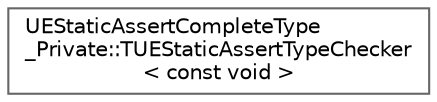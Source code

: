 digraph "Graphical Class Hierarchy"
{
 // INTERACTIVE_SVG=YES
 // LATEX_PDF_SIZE
  bgcolor="transparent";
  edge [fontname=Helvetica,fontsize=10,labelfontname=Helvetica,labelfontsize=10];
  node [fontname=Helvetica,fontsize=10,shape=box,height=0.2,width=0.4];
  rankdir="LR";
  Node0 [id="Node000000",label="UEStaticAssertCompleteType\l_Private::TUEStaticAssertTypeChecker\l\< const void \>",height=0.2,width=0.4,color="grey40", fillcolor="white", style="filled",URL="$d8/d74/structUEStaticAssertCompleteType__Private_1_1TUEStaticAssertTypeChecker_3_01const_01void_01_4.html",tooltip=" "];
}
